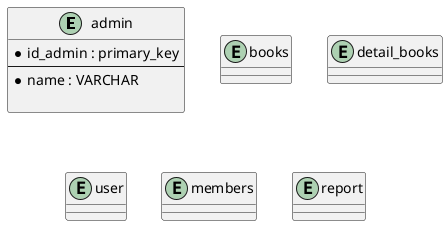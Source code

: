 @startuml
entity admin{
    * id_admin : primary_key
    --
    * name : VARCHAR
    
}
entity books{

}
entity detail_books{

}
entity user{

}
entity members{

}
entity report{

}
@enduml